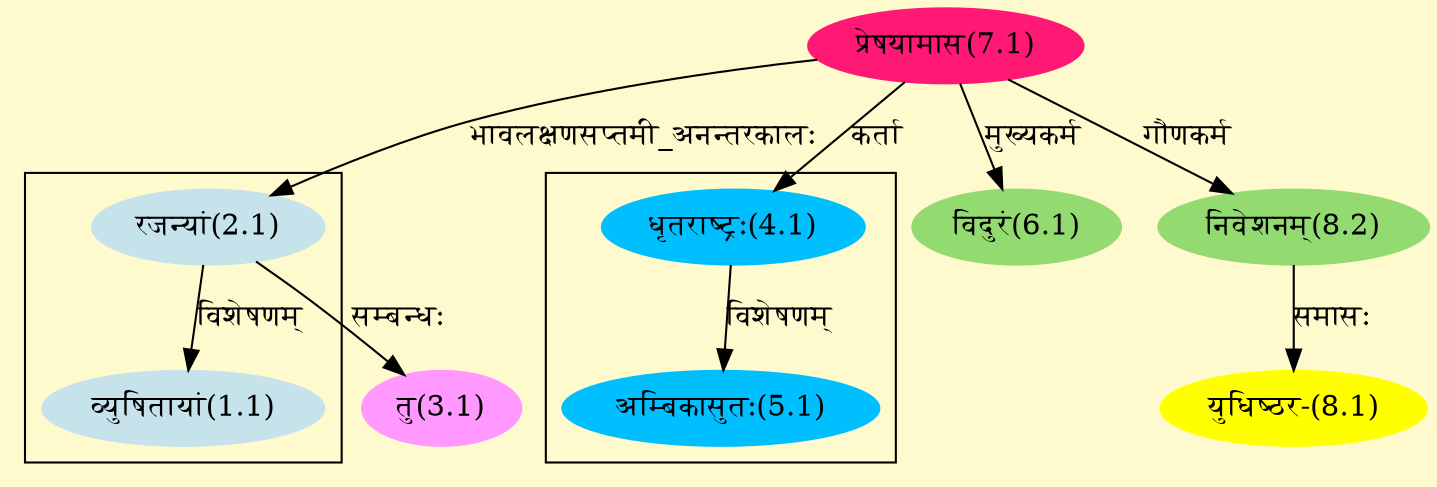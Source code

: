 digraph G{
rankdir=BT;
 compound=true;
 bgcolor="lemonchiffon1";

subgraph cluster_1{
Node1_1 [style=filled, color="#C6E2EB" label = "व्युषितायां(1.1)"]
Node2_1 [style=filled, color="#C6E2EB" label = "रजन्यां(2.1)"]

}

subgraph cluster_2{
Node5_1 [style=filled, color="#00BFFF" label = "अम्बिकासुतः(5.1)"]
Node4_1 [style=filled, color="#00BFFF" label = "धृतराष्ट्रः(4.1)"]

}
Node2_1 [style=filled, color="#C6E2EB" label = "रजन्यां(2.1)"]
Node7_1 [style=filled, color="#FF1975" label = "प्रेषयामास(7.1)"]
Node3_1 [style=filled, color="#FF99FF" label = "तु(3.1)"]
Node4_1 [style=filled, color="#00BFFF" label = "धृतराष्ट्रः(4.1)"]
Node6_1 [style=filled, color="#93DB70" label = "विदुरं(6.1)"]
Node8_1 [style=filled, color="#FFFF00" label = "युधिष्ठर-(8.1)"]
Node8_2 [style=filled, color="#93DB70" label = "निवेशनम्(8.2)"]
/* Start of Relations section */

Node1_1 -> Node2_1 [  label="विशेषणम्"  dir="back" ]
Node2_1 -> Node7_1 [  label="भावलक्षणसप्तमी_अनन्तरकालः"  dir="back" ]
Node3_1 -> Node2_1 [  label="सम्बन्धः"  dir="back" ]
Node4_1 -> Node7_1 [  label="कर्ता"  dir="back" ]
Node5_1 -> Node4_1 [  label="विशेषणम्"  dir="back" ]
Node6_1 -> Node7_1 [  label="मुख्यकर्म"  dir="back" ]
Node8_1 -> Node8_2 [  label="समासः"  dir="back" ]
Node8_2 -> Node7_1 [  label="गौणकर्म"  dir="back" ]
}
